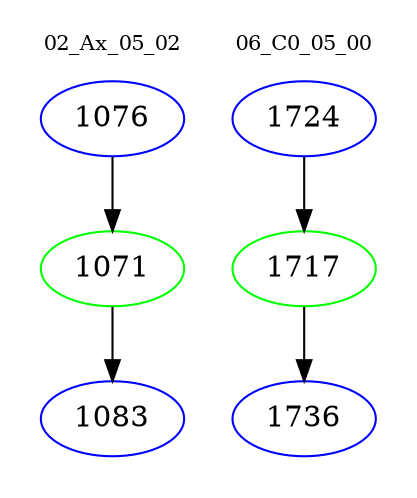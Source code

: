 digraph{
subgraph cluster_0 {
color = white
label = "02_Ax_05_02";
fontsize=10;
T0_1076 [label="1076", color="blue"]
T0_1076 -> T0_1071 [color="black"]
T0_1071 [label="1071", color="green"]
T0_1071 -> T0_1083 [color="black"]
T0_1083 [label="1083", color="blue"]
}
subgraph cluster_1 {
color = white
label = "06_C0_05_00";
fontsize=10;
T1_1724 [label="1724", color="blue"]
T1_1724 -> T1_1717 [color="black"]
T1_1717 [label="1717", color="green"]
T1_1717 -> T1_1736 [color="black"]
T1_1736 [label="1736", color="blue"]
}
}
